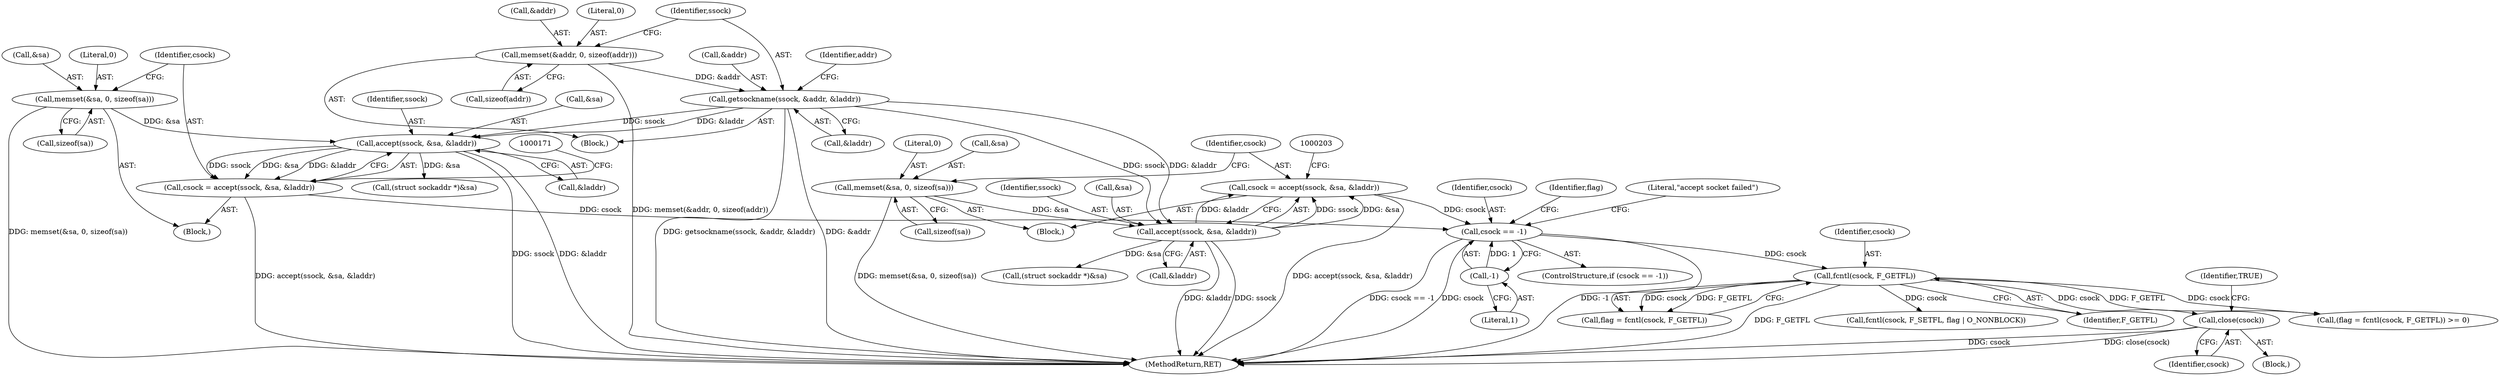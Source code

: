 digraph "0_pacemaker_5ec24a2642bd0854b884d1a9b51d12371373b410_0@API" {
"1000250" [label="(Call,close(csock))"];
"1000225" [label="(Call,fcntl(csock, F_GETFL))"];
"1000212" [label="(Call,csock == -1)"];
"1000193" [label="(Call,csock = accept(ssock, &sa, &laddr))"];
"1000195" [label="(Call,accept(ssock, &sa, &laddr))"];
"1000136" [label="(Call,getsockname(ssock, &addr, &laddr))"];
"1000130" [label="(Call,memset(&addr, 0, sizeof(addr)))"];
"1000187" [label="(Call,memset(&sa, 0, sizeof(sa)))"];
"1000161" [label="(Call,csock = accept(ssock, &sa, &laddr))"];
"1000163" [label="(Call,accept(ssock, &sa, &laddr))"];
"1000155" [label="(Call,memset(&sa, 0, sizeof(sa)))"];
"1000214" [label="(Call,-1)"];
"1000226" [label="(Identifier,csock)"];
"1000131" [label="(Call,&addr)"];
"1000167" [label="(Call,&laddr)"];
"1000145" [label="(Identifier,addr)"];
"1000213" [label="(Identifier,csock)"];
"1000223" [label="(Call,flag = fcntl(csock, F_GETFL))"];
"1000103" [label="(Block,)"];
"1000137" [label="(Identifier,ssock)"];
"1000159" [label="(Call,sizeof(sa))"];
"1000155" [label="(Call,memset(&sa, 0, sizeof(sa)))"];
"1000251" [label="(Identifier,csock)"];
"1000191" [label="(Call,sizeof(sa))"];
"1000214" [label="(Call,-1)"];
"1000156" [label="(Call,&sa)"];
"1000194" [label="(Identifier,csock)"];
"1000140" [label="(Call,&laddr)"];
"1000224" [label="(Identifier,flag)"];
"1000130" [label="(Call,memset(&addr, 0, sizeof(addr)))"];
"1000136" [label="(Call,getsockname(ssock, &addr, &laddr))"];
"1000163" [label="(Call,accept(ssock, &sa, &laddr))"];
"1000190" [label="(Literal,0)"];
"1000162" [label="(Identifier,csock)"];
"1000195" [label="(Call,accept(ssock, &sa, &laddr))"];
"1000165" [label="(Call,&sa)"];
"1000134" [label="(Call,sizeof(addr))"];
"1000247" [label="(Block,)"];
"1000188" [label="(Call,&sa)"];
"1000187" [label="(Call,memset(&sa, 0, sizeof(sa)))"];
"1000222" [label="(Call,(flag = fcntl(csock, F_GETFL)) >= 0)"];
"1000339" [label="(MethodReturn,RET)"];
"1000158" [label="(Literal,0)"];
"1000196" [label="(Identifier,ssock)"];
"1000250" [label="(Call,close(csock))"];
"1000212" [label="(Call,csock == -1)"];
"1000202" [label="(Call,(struct sockaddr *)&sa)"];
"1000218" [label="(Literal,\"accept socket failed\")"];
"1000133" [label="(Literal,0)"];
"1000225" [label="(Call,fcntl(csock, F_GETFL))"];
"1000253" [label="(Identifier,TRUE)"];
"1000170" [label="(Call,(struct sockaddr *)&sa)"];
"1000211" [label="(ControlStructure,if (csock == -1))"];
"1000164" [label="(Identifier,ssock)"];
"1000180" [label="(Block,)"];
"1000215" [label="(Literal,1)"];
"1000161" [label="(Call,csock = accept(ssock, &sa, &laddr))"];
"1000148" [label="(Block,)"];
"1000193" [label="(Call,csock = accept(ssock, &sa, &laddr))"];
"1000199" [label="(Call,&laddr)"];
"1000232" [label="(Call,fcntl(csock, F_SETFL, flag | O_NONBLOCK))"];
"1000197" [label="(Call,&sa)"];
"1000227" [label="(Identifier,F_GETFL)"];
"1000138" [label="(Call,&addr)"];
"1000250" -> "1000247"  [label="AST: "];
"1000250" -> "1000251"  [label="CFG: "];
"1000251" -> "1000250"  [label="AST: "];
"1000253" -> "1000250"  [label="CFG: "];
"1000250" -> "1000339"  [label="DDG: csock"];
"1000250" -> "1000339"  [label="DDG: close(csock)"];
"1000225" -> "1000250"  [label="DDG: csock"];
"1000225" -> "1000223"  [label="AST: "];
"1000225" -> "1000227"  [label="CFG: "];
"1000226" -> "1000225"  [label="AST: "];
"1000227" -> "1000225"  [label="AST: "];
"1000223" -> "1000225"  [label="CFG: "];
"1000225" -> "1000339"  [label="DDG: F_GETFL"];
"1000225" -> "1000222"  [label="DDG: csock"];
"1000225" -> "1000222"  [label="DDG: F_GETFL"];
"1000225" -> "1000223"  [label="DDG: csock"];
"1000225" -> "1000223"  [label="DDG: F_GETFL"];
"1000212" -> "1000225"  [label="DDG: csock"];
"1000225" -> "1000232"  [label="DDG: csock"];
"1000212" -> "1000211"  [label="AST: "];
"1000212" -> "1000214"  [label="CFG: "];
"1000213" -> "1000212"  [label="AST: "];
"1000214" -> "1000212"  [label="AST: "];
"1000218" -> "1000212"  [label="CFG: "];
"1000224" -> "1000212"  [label="CFG: "];
"1000212" -> "1000339"  [label="DDG: -1"];
"1000212" -> "1000339"  [label="DDG: csock == -1"];
"1000212" -> "1000339"  [label="DDG: csock"];
"1000193" -> "1000212"  [label="DDG: csock"];
"1000161" -> "1000212"  [label="DDG: csock"];
"1000214" -> "1000212"  [label="DDG: 1"];
"1000193" -> "1000180"  [label="AST: "];
"1000193" -> "1000195"  [label="CFG: "];
"1000194" -> "1000193"  [label="AST: "];
"1000195" -> "1000193"  [label="AST: "];
"1000203" -> "1000193"  [label="CFG: "];
"1000193" -> "1000339"  [label="DDG: accept(ssock, &sa, &laddr)"];
"1000195" -> "1000193"  [label="DDG: ssock"];
"1000195" -> "1000193"  [label="DDG: &sa"];
"1000195" -> "1000193"  [label="DDG: &laddr"];
"1000195" -> "1000199"  [label="CFG: "];
"1000196" -> "1000195"  [label="AST: "];
"1000197" -> "1000195"  [label="AST: "];
"1000199" -> "1000195"  [label="AST: "];
"1000195" -> "1000339"  [label="DDG: &laddr"];
"1000195" -> "1000339"  [label="DDG: ssock"];
"1000136" -> "1000195"  [label="DDG: ssock"];
"1000136" -> "1000195"  [label="DDG: &laddr"];
"1000187" -> "1000195"  [label="DDG: &sa"];
"1000195" -> "1000202"  [label="DDG: &sa"];
"1000136" -> "1000103"  [label="AST: "];
"1000136" -> "1000140"  [label="CFG: "];
"1000137" -> "1000136"  [label="AST: "];
"1000138" -> "1000136"  [label="AST: "];
"1000140" -> "1000136"  [label="AST: "];
"1000145" -> "1000136"  [label="CFG: "];
"1000136" -> "1000339"  [label="DDG: getsockname(ssock, &addr, &laddr)"];
"1000136" -> "1000339"  [label="DDG: &addr"];
"1000130" -> "1000136"  [label="DDG: &addr"];
"1000136" -> "1000163"  [label="DDG: ssock"];
"1000136" -> "1000163"  [label="DDG: &laddr"];
"1000130" -> "1000103"  [label="AST: "];
"1000130" -> "1000134"  [label="CFG: "];
"1000131" -> "1000130"  [label="AST: "];
"1000133" -> "1000130"  [label="AST: "];
"1000134" -> "1000130"  [label="AST: "];
"1000137" -> "1000130"  [label="CFG: "];
"1000130" -> "1000339"  [label="DDG: memset(&addr, 0, sizeof(addr))"];
"1000187" -> "1000180"  [label="AST: "];
"1000187" -> "1000191"  [label="CFG: "];
"1000188" -> "1000187"  [label="AST: "];
"1000190" -> "1000187"  [label="AST: "];
"1000191" -> "1000187"  [label="AST: "];
"1000194" -> "1000187"  [label="CFG: "];
"1000187" -> "1000339"  [label="DDG: memset(&sa, 0, sizeof(sa))"];
"1000161" -> "1000148"  [label="AST: "];
"1000161" -> "1000163"  [label="CFG: "];
"1000162" -> "1000161"  [label="AST: "];
"1000163" -> "1000161"  [label="AST: "];
"1000171" -> "1000161"  [label="CFG: "];
"1000161" -> "1000339"  [label="DDG: accept(ssock, &sa, &laddr)"];
"1000163" -> "1000161"  [label="DDG: ssock"];
"1000163" -> "1000161"  [label="DDG: &sa"];
"1000163" -> "1000161"  [label="DDG: &laddr"];
"1000163" -> "1000167"  [label="CFG: "];
"1000164" -> "1000163"  [label="AST: "];
"1000165" -> "1000163"  [label="AST: "];
"1000167" -> "1000163"  [label="AST: "];
"1000163" -> "1000339"  [label="DDG: ssock"];
"1000163" -> "1000339"  [label="DDG: &laddr"];
"1000155" -> "1000163"  [label="DDG: &sa"];
"1000163" -> "1000170"  [label="DDG: &sa"];
"1000155" -> "1000148"  [label="AST: "];
"1000155" -> "1000159"  [label="CFG: "];
"1000156" -> "1000155"  [label="AST: "];
"1000158" -> "1000155"  [label="AST: "];
"1000159" -> "1000155"  [label="AST: "];
"1000162" -> "1000155"  [label="CFG: "];
"1000155" -> "1000339"  [label="DDG: memset(&sa, 0, sizeof(sa))"];
"1000214" -> "1000215"  [label="CFG: "];
"1000215" -> "1000214"  [label="AST: "];
}
